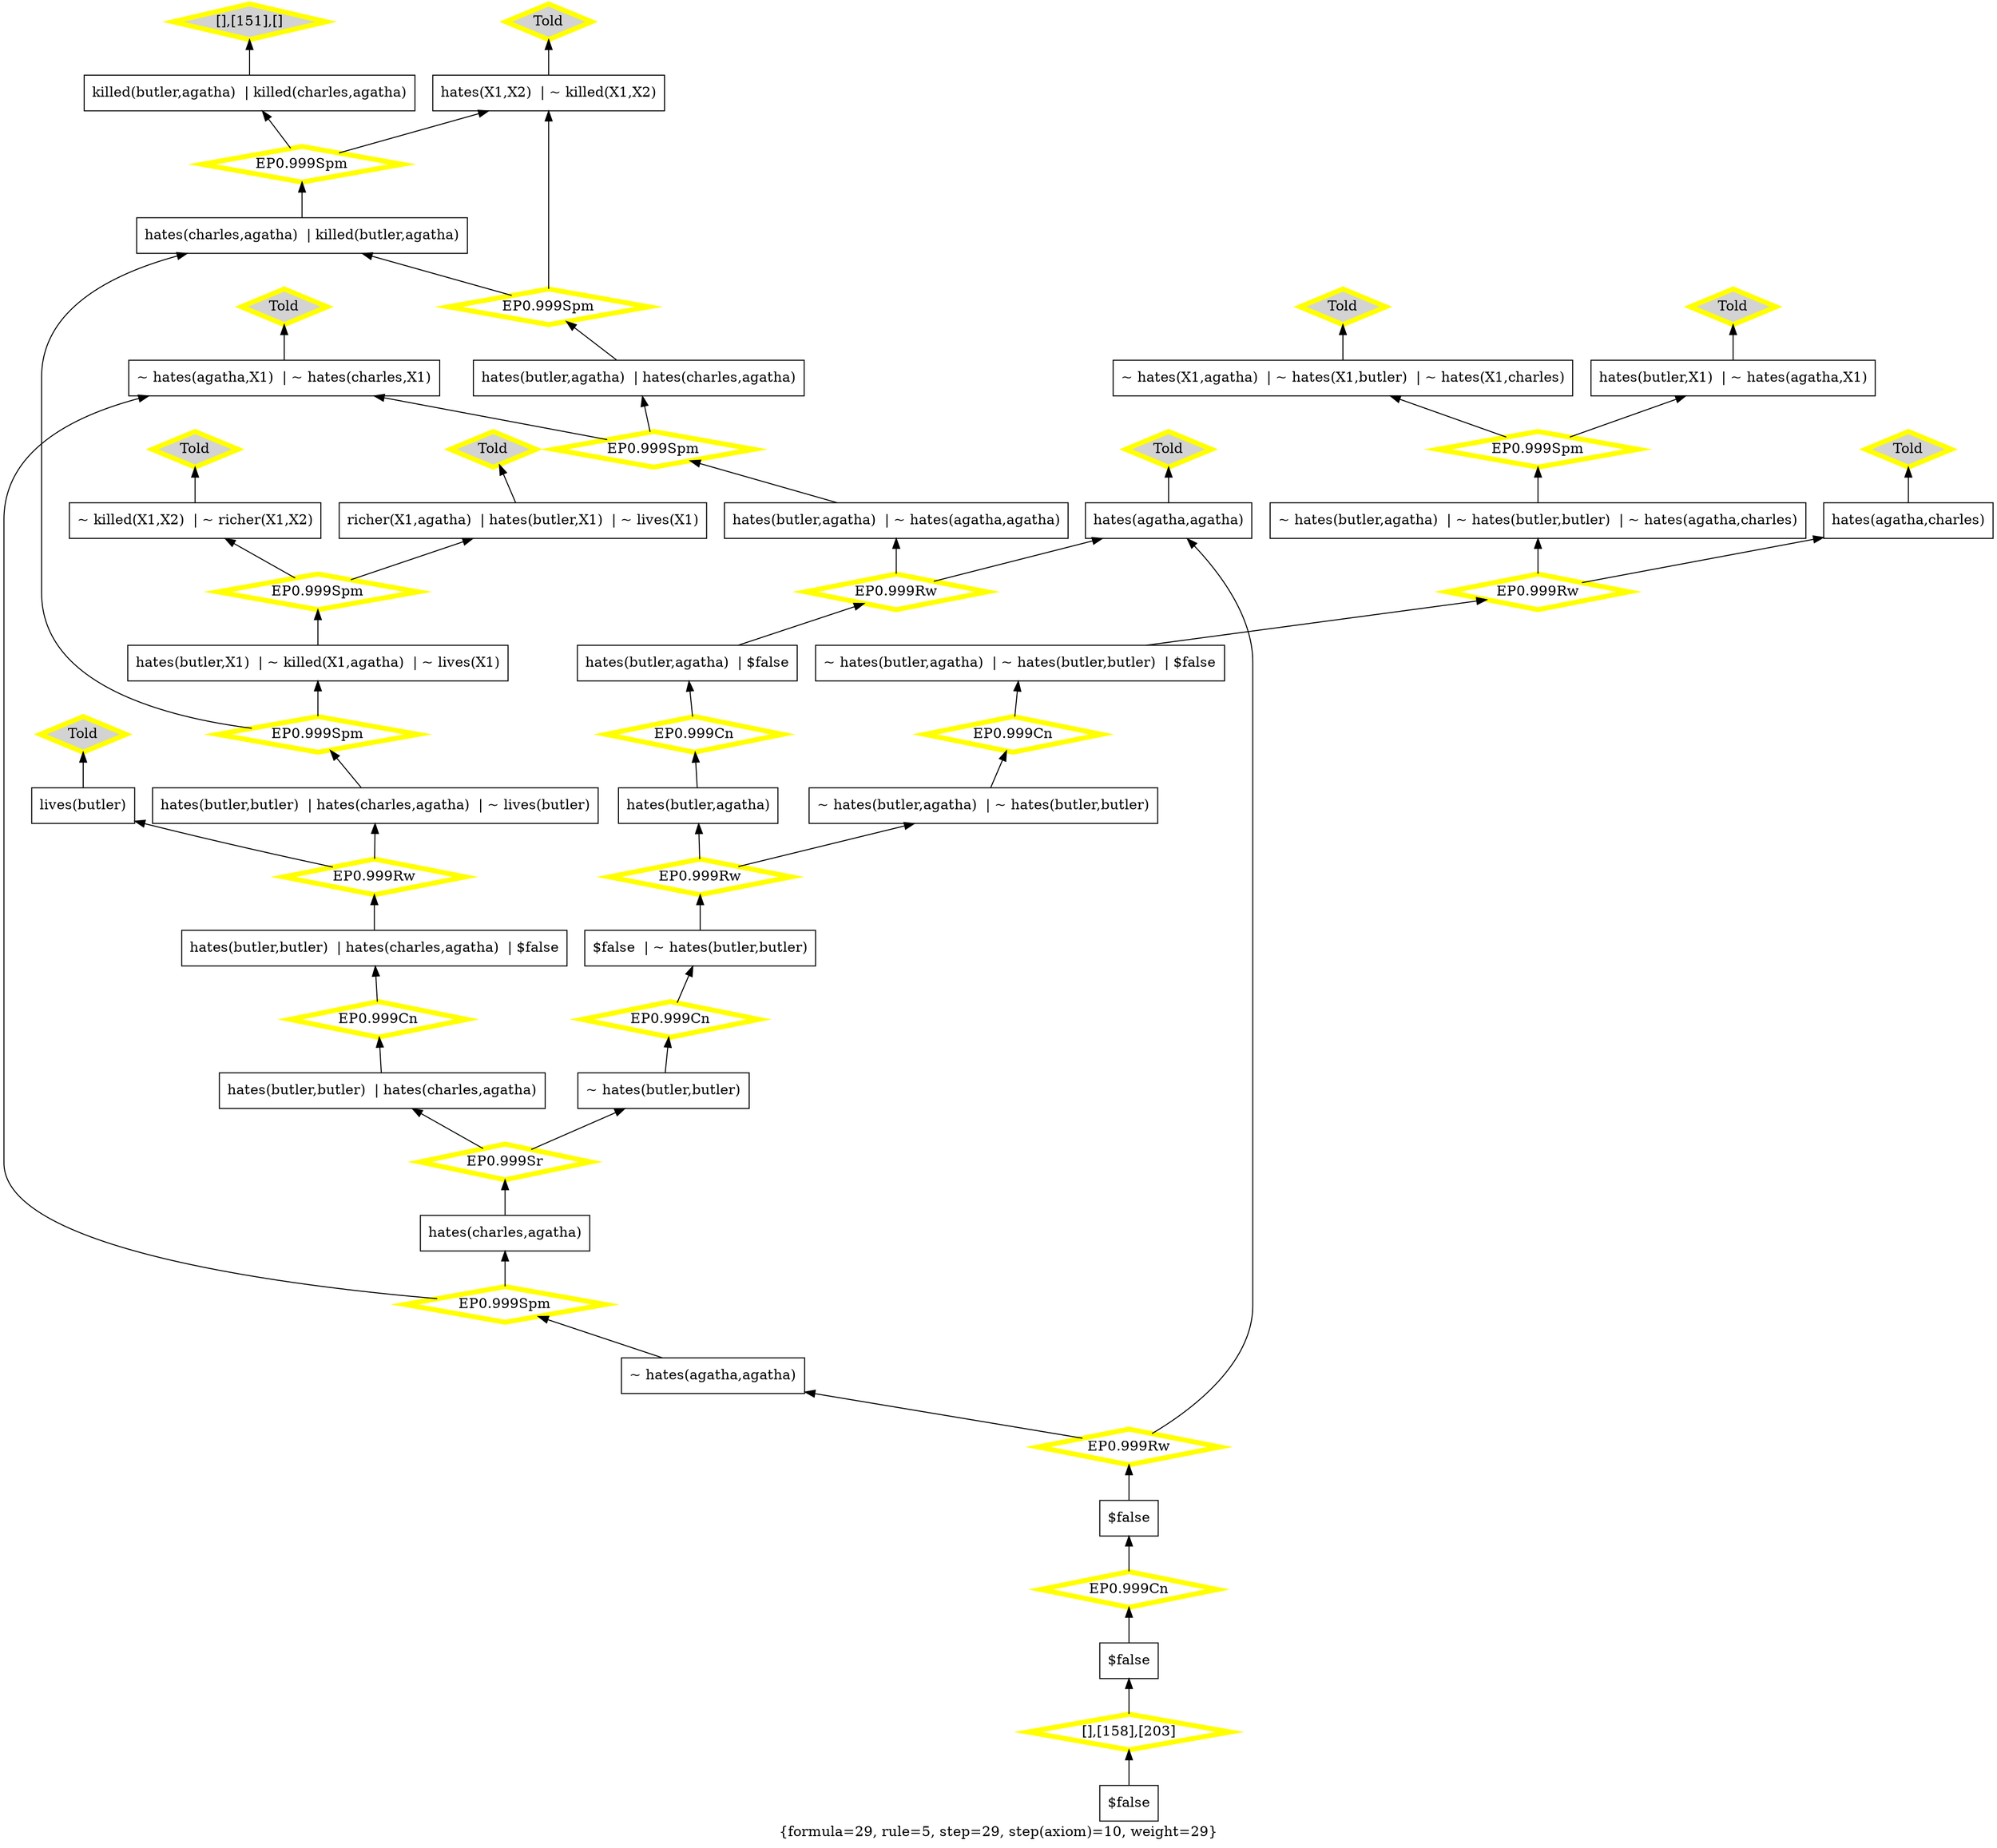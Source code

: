 digraph g 
{ rankdir=BT;
 labelloc=b label="{formula=29, rule=5, step=29, step(axiom)=10, weight=29}"  
 "x_225" [ color="black" shape="box" label="~ killed(X1,X2)  | ~ richer(X1,X2)" fillcolor="white" style="filled"  ];
  "x_226" [ color="black" shape="box" label="hates(butler,X1)  | ~ hates(agatha,X1)" fillcolor="white" style="filled"  ];
  "x_177" [ color="black" shape="box" label="hates(butler,butler)  | hates(charles,agatha)  | ~ lives(butler)" fillcolor="white" style="filled"  ];
  "x_229" [ color="black" shape="box" label="hates(agatha,agatha)" fillcolor="white" style="filled"  ];
  "x_202" [ color="black" shape="box" label="hates(butler,X1)  | ~ killed(X1,agatha)  | ~ lives(X1)" fillcolor="white" style="filled"  ];
  "x_232" [ color="black" shape="box" label="lives(butler)" fillcolor="white" style="filled"  ];
  "x_151" [ color="black" shape="box" label="killed(butler,agatha)  | killed(charles,agatha)" fillcolor="white" style="filled"  ];
  "x_152" [ color="black" shape="box" label="$false  | ~ hates(butler,butler)" fillcolor="white" style="filled"  ];
  "x_184" [ color="black" shape="box" label="~ hates(butler,butler)" fillcolor="white" style="filled"  ];
  "x_203" [ color="black" shape="box" label="$false" fillcolor="white" style="filled"  ];
  "x_205" [ color="black" shape="box" label="hates(X1,X2)  | ~ killed(X1,X2)" fillcolor="white" style="filled"  ];
  "x_208" [ color="black" shape="box" label="hates(butler,agatha)  | hates(charles,agatha)" fillcolor="white" style="filled"  ];
  "x_240" [ color="black" shape="box" label="hates(butler,agatha)  | $false" fillcolor="white" style="filled"  ];
  "x_158" [ color="black" shape="box" label="$false" fillcolor="white" style="filled"  ];
  "x_190" [ color="black" shape="box" label="~ hates(butler,agatha)  | ~ hates(butler,butler)  | ~ hates(agatha,charles)" fillcolor="white" style="filled"  ];
  "x_160" [ color="black" shape="box" label="~ hates(butler,agatha)  | ~ hates(butler,butler)  | $false" fillcolor="white" style="filled"  ];
  "x_242" [ color="black" shape="box" label="~ hates(agatha,X1)  | ~ hates(charles,X1)" fillcolor="white" style="filled"  ];
  "x_192" [ color="black" shape="box" label="~ hates(agatha,agatha)" fillcolor="white" style="filled"  ];
  "x_212" [ color="black" shape="box" label="~ hates(butler,agatha)  | ~ hates(butler,butler)" fillcolor="white" style="filled"  ];
  "x_164" [ color="black" shape="box" label="$false" fillcolor="white" style="filled"  ];
  "x_216" [ color="black" shape="box" label="~ hates(X1,agatha)  | ~ hates(X1,butler)  | ~ hates(X1,charles)" fillcolor="white" style="filled"  ];
  "x_248" [ color="black" shape="box" label="hates(butler,agatha)" fillcolor="white" style="filled"  ];
  "x_166" [ color="black" shape="box" label="hates(butler,butler)  | hates(charles,agatha)" fillcolor="white" style="filled"  ];
  "x_220" [ color="black" shape="box" label="hates(charles,agatha)" fillcolor="white" style="filled"  ];
  "x_250" [ color="black" shape="box" label="hates(charles,agatha)  | killed(butler,agatha)" fillcolor="white" style="filled"  ];
  "x_168" [ color="black" shape="box" label="richer(X1,agatha)  | hates(butler,X1)  | ~ lives(X1)" fillcolor="white" style="filled"  ];
  "x_223" [ color="black" shape="box" label="hates(butler,butler)  | hates(charles,agatha)  | $false" fillcolor="white" style="filled"  ];
  "x_224" [ color="black" shape="box" label="hates(agatha,charles)" fillcolor="white" style="filled"  ];
  "x_171" [ color="black" shape="box" label="hates(butler,agatha)  | ~ hates(agatha,agatha)" fillcolor="white" style="filled"  ];
  "1450b6d7:1242c262046:-7c5e" [ URL="http://browser.inference-web.org/iwbrowser/BrowseNodeSet?url=http%3A%2F%2Finference-web.org%2Fproofs%2Ftptp%2FSolutions%2FPUZ%2FPUZ001-1%2FEP---1.1pre%2Fanswer.owl%23ns_2" color="yellow" shape="diamond" label="Told" fillcolor="lightgrey" style="filled" penwidth="5"  ];
  "x_232" -> "1450b6d7:1242c262046:-7c5e";
  "1450b6d7:1242c262046:-7c71" [ URL="http://browser.inference-web.org/iwbrowser/BrowseNodeSet?url=http%3A%2F%2Finference-web.org%2Fproofs%2Ftptp%2FSolutions%2FPUZ%2FPUZ001-1%2FEP---1.1pre%2Fanswer.owl%23ns_10" color="yellow" shape="diamond" label="Told" fillcolor="lightgrey" style="filled" penwidth="5"  ];
  "x_226" -> "1450b6d7:1242c262046:-7c71";
  "1450b6d7:1242c262046:-7ca1" [ URL="http://browser.inference-web.org/iwbrowser/BrowseNodeSet?url=http%3A%2F%2Finference-web.org%2Fproofs%2Ftptp%2FSolutions%2FPUZ%2FPUZ001-1%2FEP---1.1pre%2Fanswer.owl%23ns_35" color="yellow" shape="diamond" label="EP0.999Cn" fillcolor="white" style="filled" penwidth="5"  ];
  "x_248" -> "1450b6d7:1242c262046:-7ca1";
  "1450b6d7:1242c262046:-7ca1" -> "x_240";
  "1450b6d7:1242c262046:-7cbe" [ URL="http://browser.inference-web.org/iwbrowser/BrowseNodeSet?url=http%3A%2F%2Finference-web.org%2Fproofs%2Ftptp%2FSolutions%2FPUZ%2FPUZ001-1%2FEP---1.1pre%2Fanswer.owl%23ns_43" color="yellow" shape="diamond" label="EP0.999Rw" fillcolor="white" style="filled" penwidth="5"  ];
  "x_164" -> "1450b6d7:1242c262046:-7cbe";
  "1450b6d7:1242c262046:-7cbe" -> "x_192";
  "1450b6d7:1242c262046:-7cbe" -> "x_229";
  "1450b6d7:1242c262046:-7cb9" [ URL="http://browser.inference-web.org/iwbrowser/BrowseNodeSet?url=http%3A%2F%2Finference-web.org%2Fproofs%2Ftptp%2FSolutions%2FPUZ%2FPUZ001-1%2FEP---1.1pre%2Fanswer.owl%23ns_7" color="yellow" shape="diamond" label="Told" fillcolor="lightgrey" style="filled" penwidth="5"  ];
  "x_229" -> "1450b6d7:1242c262046:-7cb9";
  "1450b6d7:1242c262046:-7c8e" [ URL="http://browser.inference-web.org/iwbrowser/BrowseNodeSet?url=http%3A%2F%2Finference-web.org%2Fproofs%2Ftptp%2FSolutions%2FPUZ%2FPUZ001-1%2FEP---1.1pre%2Fanswer.owl%23ns_9" color="yellow" shape="diamond" label="Told" fillcolor="lightgrey" style="filled" penwidth="5"  ];
  "x_205" -> "1450b6d7:1242c262046:-7c8e";
  "1450b6d7:1242c262046:-7c89" [ URL="http://browser.inference-web.org/iwbrowser/BrowseNodeSet?url=http%3A%2F%2Finference-web.org%2Fproofs%2Ftptp%2FSolutions%2FPUZ%2FPUZ001-1%2FEP---1.1pre%2Fanswer.owl%23ns_5" color="yellow" shape="diamond" label="Told" fillcolor="lightgrey" style="filled" penwidth="5"  ];
  "x_242" -> "1450b6d7:1242c262046:-7c89";
  "1450b6d7:1242c262046:-7c54" [ URL="http://browser.inference-web.org/iwbrowser/BrowseNodeSet?url=http%3A%2F%2Finference-web.org%2Fproofs%2Ftptp%2FSolutions%2FPUZ%2FPUZ001-1%2FEP---1.1pre%2Fanswer.owl%23ns_14" color="yellow" shape="diamond" label="EP0.999Spm" fillcolor="white" style="filled" penwidth="5"  ];
  "x_202" -> "1450b6d7:1242c262046:-7c54";
  "1450b6d7:1242c262046:-7c54" -> "x_168";
  "1450b6d7:1242c262046:-7c54" -> "x_225";
  "1450b6d7:1242c262046:-7c80" [ URL="http://browser.inference-web.org/iwbrowser/BrowseNodeSet?url=http%3A%2F%2Finference-web.org%2Fproofs%2Ftptp%2FSolutions%2FPUZ%2FPUZ001-1%2FEP---1.1pre%2Fanswer.owl%23ns_19" color="yellow" shape="diamond" label="EP0.999Rw" fillcolor="white" style="filled" penwidth="5"  ];
  "x_160" -> "1450b6d7:1242c262046:-7c80";
  "1450b6d7:1242c262046:-7c80" -> "x_190";
  "1450b6d7:1242c262046:-7c80" -> "x_224";
  "1450b6d7:1242c262046:-7c6c" [ URL="http://browser.inference-web.org/iwbrowser/BrowseNodeSet?url=http%3A%2F%2Finference-web.org%2Fproofs%2Ftptp%2FSolutions%2FPUZ%2FPUZ001-1%2FEP---1.1pre%2Fanswer.owl%23ns_6" color="yellow" shape="diamond" label="Told" fillcolor="lightgrey" style="filled" penwidth="5"  ];
  "x_216" -> "1450b6d7:1242c262046:-7c6c";
  "1450b6d7:1242c262046:-7ccb" [ URL="http://browser.inference-web.org/iwbrowser/BrowseNodeSet?url=http%3A%2F%2Finference-web.org%2Fproofs%2Ftptp%2FSolutions%2FPUZ%2FPUZ001-1%2FEP---1.1pre%2Fanswer.owl%23ns_12" color="yellow" shape="diamond" label="[],[151],[]" fillcolor="lightgrey" style="filled" penwidth="5"  ];
  "x_151" -> "1450b6d7:1242c262046:-7ccb";
  "1450b6d7:1242c262046:-7c93" [ URL="http://browser.inference-web.org/iwbrowser/BrowseNodeSet?url=http%3A%2F%2Finference-web.org%2Fproofs%2Ftptp%2FSolutions%2FPUZ%2FPUZ001-1%2FEP---1.1pre%2Fanswer.owl%23ns_24" color="yellow" shape="diamond" label="EP0.999Spm" fillcolor="white" style="filled" penwidth="5"  ];
  "x_208" -> "1450b6d7:1242c262046:-7c93";
  "1450b6d7:1242c262046:-7c93" -> "x_205";
  "1450b6d7:1242c262046:-7c93" -> "x_250";
  "1450b6d7:1242c262046:-7ca6" [ URL="http://browser.inference-web.org/iwbrowser/BrowseNodeSet?url=http%3A%2F%2Finference-web.org%2Fproofs%2Ftptp%2FSolutions%2FPUZ%2FPUZ001-1%2FEP---1.1pre%2Fanswer.owl%23ns_37" color="yellow" shape="diamond" label="EP0.999Rw" fillcolor="white" style="filled" penwidth="5"  ];
  "x_152" -> "1450b6d7:1242c262046:-7ca6";
  "1450b6d7:1242c262046:-7ca6" -> "x_212";
  "1450b6d7:1242c262046:-7ca6" -> "x_248";
  "1450b6d7:1242c262046:-7cc2" [ URL="http://browser.inference-web.org/iwbrowser/BrowseNodeSet?url=http%3A%2F%2Finference-web.org%2Fproofs%2Ftptp%2FSolutions%2FPUZ%2FPUZ001-1%2FEP---1.1pre%2Fanswer.owl%23ns_44" color="yellow" shape="diamond" label="EP0.999Cn" fillcolor="white" style="filled" penwidth="5"  ];
  "x_203" -> "1450b6d7:1242c262046:-7cc2";
  "1450b6d7:1242c262046:-7cc2" -> "x_164";
  "1450b6d7:1242c262046:-7c4a" [ URL="http://browser.inference-web.org/iwbrowser/BrowseNodeSet?url=http%3A%2F%2Finference-web.org%2Fproofs%2Ftptp%2FSolutions%2FPUZ%2FPUZ001-1%2FEP---1.1pre%2Fanswer.owl%23ns_4" color="yellow" shape="diamond" label="Told" fillcolor="lightgrey" style="filled" penwidth="5"  ];
  "x_225" -> "1450b6d7:1242c262046:-7c4a";
  "1450b6d7:1242c262046:-7cc6" [ URL="http://browser.inference-web.org/iwbrowser/BrowseNodeSet?url=http%3A%2F%2Finference-web.org%2Fproofs%2Ftptp%2FSolutions%2FPUZ%2FPUZ001-1%2FEP---1.1pre%2Fanswer.owl%23answer" color="yellow" shape="diamond" label="[],[158],[203]" fillcolor="white" style="filled" penwidth="5"  ];
  "x_158" -> "1450b6d7:1242c262046:-7cc6";
  "1450b6d7:1242c262046:-7cc6" -> "x_203";
  "1450b6d7:1242c262046:-7c4f" [ URL="http://browser.inference-web.org/iwbrowser/BrowseNodeSet?url=http%3A%2F%2Finference-web.org%2Fproofs%2Ftptp%2FSolutions%2FPUZ%2FPUZ001-1%2FEP---1.1pre%2Fanswer.owl%23ns_11" color="yellow" shape="diamond" label="Told" fillcolor="lightgrey" style="filled" penwidth="5"  ];
  "x_168" -> "1450b6d7:1242c262046:-7c4f";
  "1450b6d7:1242c262046:-7c84" [ URL="http://browser.inference-web.org/iwbrowser/BrowseNodeSet?url=http%3A%2F%2Finference-web.org%2Fproofs%2Ftptp%2FSolutions%2FPUZ%2FPUZ001-1%2FEP---1.1pre%2Fanswer.owl%23ns_20" color="yellow" shape="diamond" label="EP0.999Cn" fillcolor="white" style="filled" penwidth="5"  ];
  "x_212" -> "1450b6d7:1242c262046:-7c84";
  "1450b6d7:1242c262046:-7c84" -> "x_160";
  "1450b6d7:1242c262046:-7caa" [ URL="http://browser.inference-web.org/iwbrowser/BrowseNodeSet?url=http%3A%2F%2Finference-web.org%2Fproofs%2Ftptp%2FSolutions%2FPUZ%2FPUZ001-1%2FEP---1.1pre%2Fanswer.owl%23ns_38" color="yellow" shape="diamond" label="EP0.999Cn" fillcolor="white" style="filled" penwidth="5"  ];
  "x_184" -> "1450b6d7:1242c262046:-7caa";
  "1450b6d7:1242c262046:-7caa" -> "x_152";
  "1450b6d7:1242c262046:-7c9d" [ URL="http://browser.inference-web.org/iwbrowser/BrowseNodeSet?url=http%3A%2F%2Finference-web.org%2Fproofs%2Ftptp%2FSolutions%2FPUZ%2FPUZ001-1%2FEP---1.1pre%2Fanswer.owl%23ns_34" color="yellow" shape="diamond" label="EP0.999Rw" fillcolor="white" style="filled" penwidth="5"  ];
  "x_240" -> "1450b6d7:1242c262046:-7c9d";
  "1450b6d7:1242c262046:-7c9d" -> "x_171";
  "1450b6d7:1242c262046:-7c9d" -> "x_229";
  "1450b6d7:1242c262046:-7cb4" [ URL="http://browser.inference-web.org/iwbrowser/BrowseNodeSet?url=http%3A%2F%2Finference-web.org%2Fproofs%2Ftptp%2FSolutions%2FPUZ%2FPUZ001-1%2FEP---1.1pre%2Fanswer.owl%23ns_41" color="yellow" shape="diamond" label="EP0.999Spm" fillcolor="white" style="filled" penwidth="5"  ];
  "x_192" -> "1450b6d7:1242c262046:-7cb4";
  "1450b6d7:1242c262046:-7cb4" -> "x_220";
  "1450b6d7:1242c262046:-7cb4" -> "x_242";
  "1450b6d7:1242c262046:-7c98" [ URL="http://browser.inference-web.org/iwbrowser/BrowseNodeSet?url=http%3A%2F%2Finference-web.org%2Fproofs%2Ftptp%2FSolutions%2FPUZ%2FPUZ001-1%2FEP---1.1pre%2Fanswer.owl%23ns_33" color="yellow" shape="diamond" label="EP0.999Spm" fillcolor="white" style="filled" penwidth="5"  ];
  "x_171" -> "1450b6d7:1242c262046:-7c98";
  "1450b6d7:1242c262046:-7c98" -> "x_208";
  "1450b6d7:1242c262046:-7c98" -> "x_242";
  "1450b6d7:1242c262046:-7cd0" [ URL="http://browser.inference-web.org/iwbrowser/BrowseNodeSet?url=http%3A%2F%2Finference-web.org%2Fproofs%2Ftptp%2FSolutions%2FPUZ%2FPUZ001-1%2FEP---1.1pre%2Fanswer.owl%23ns_13" color="yellow" shape="diamond" label="EP0.999Spm" fillcolor="white" style="filled" penwidth="5"  ];
  "x_250" -> "1450b6d7:1242c262046:-7cd0";
  "1450b6d7:1242c262046:-7cd0" -> "x_151";
  "1450b6d7:1242c262046:-7cd0" -> "x_205";
  "1450b6d7:1242c262046:-7c7b" [ URL="http://browser.inference-web.org/iwbrowser/BrowseNodeSet?url=http%3A%2F%2Finference-web.org%2Fproofs%2Ftptp%2FSolutions%2FPUZ%2FPUZ001-1%2FEP---1.1pre%2Fanswer.owl%23ns_8" color="yellow" shape="diamond" label="Told" fillcolor="lightgrey" style="filled" penwidth="5"  ];
  "x_224" -> "1450b6d7:1242c262046:-7c7b";
  "1450b6d7:1242c262046:-7caf" [ URL="http://browser.inference-web.org/iwbrowser/BrowseNodeSet?url=http%3A%2F%2Finference-web.org%2Fproofs%2Ftptp%2FSolutions%2FPUZ%2FPUZ001-1%2FEP---1.1pre%2Fanswer.owl%23ns_40" color="yellow" shape="diamond" label="EP0.999Sr" fillcolor="white" style="filled" penwidth="5"  ];
  "x_220" -> "1450b6d7:1242c262046:-7caf";
  "1450b6d7:1242c262046:-7caf" -> "x_166";
  "1450b6d7:1242c262046:-7caf" -> "x_184";
  "1450b6d7:1242c262046:-7c76" [ URL="http://browser.inference-web.org/iwbrowser/BrowseNodeSet?url=http%3A%2F%2Finference-web.org%2Fproofs%2Ftptp%2FSolutions%2FPUZ%2FPUZ001-1%2FEP---1.1pre%2Fanswer.owl%23ns_18" color="yellow" shape="diamond" label="EP0.999Spm" fillcolor="white" style="filled" penwidth="5"  ];
  "x_190" -> "1450b6d7:1242c262046:-7c76";
  "1450b6d7:1242c262046:-7c76" -> "x_216";
  "1450b6d7:1242c262046:-7c76" -> "x_226";
  "1450b6d7:1242c262046:-7c67" [ URL="http://browser.inference-web.org/iwbrowser/BrowseNodeSet?url=http%3A%2F%2Finference-web.org%2Fproofs%2Ftptp%2FSolutions%2FPUZ%2FPUZ001-1%2FEP---1.1pre%2Fanswer.owl%23ns_27" color="yellow" shape="diamond" label="EP0.999Cn" fillcolor="white" style="filled" penwidth="5"  ];
  "x_166" -> "1450b6d7:1242c262046:-7c67";
  "1450b6d7:1242c262046:-7c67" -> "x_223";
  "1450b6d7:1242c262046:-7c63" [ URL="http://browser.inference-web.org/iwbrowser/BrowseNodeSet?url=http%3A%2F%2Finference-web.org%2Fproofs%2Ftptp%2FSolutions%2FPUZ%2FPUZ001-1%2FEP---1.1pre%2Fanswer.owl%23ns_26" color="yellow" shape="diamond" label="EP0.999Rw" fillcolor="white" style="filled" penwidth="5"  ];
  "x_223" -> "1450b6d7:1242c262046:-7c63";
  "1450b6d7:1242c262046:-7c63" -> "x_177";
  "1450b6d7:1242c262046:-7c63" -> "x_232";
  "1450b6d7:1242c262046:-7c59" [ URL="http://browser.inference-web.org/iwbrowser/BrowseNodeSet?url=http%3A%2F%2Finference-web.org%2Fproofs%2Ftptp%2FSolutions%2FPUZ%2FPUZ001-1%2FEP---1.1pre%2Fanswer.owl%23ns_25" color="yellow" shape="diamond" label="EP0.999Spm" fillcolor="white" style="filled" penwidth="5"  ];
  "x_177" -> "1450b6d7:1242c262046:-7c59";
  "1450b6d7:1242c262046:-7c59" -> "x_202";
  "1450b6d7:1242c262046:-7c59" -> "x_250";
  }
